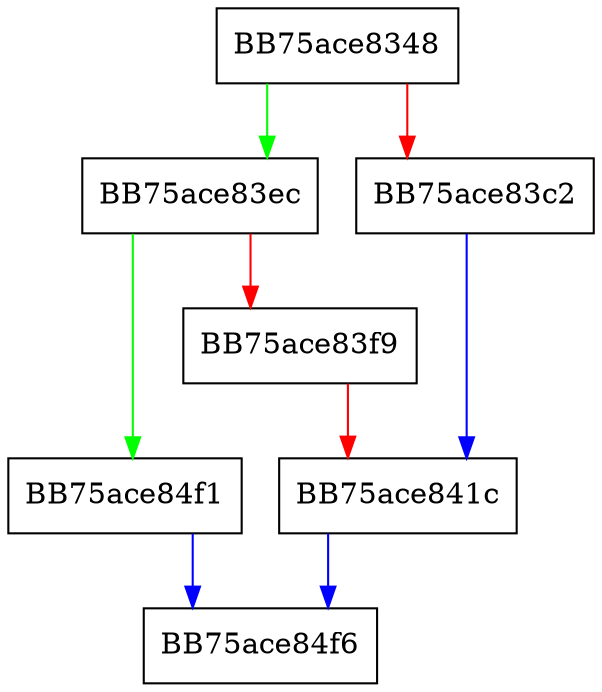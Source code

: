 digraph _dispatch {
  node [shape="box"];
  graph [splines=ortho];
  BB75ace8348 -> BB75ace83ec [color="green"];
  BB75ace8348 -> BB75ace83c2 [color="red"];
  BB75ace83c2 -> BB75ace841c [color="blue"];
  BB75ace83ec -> BB75ace84f1 [color="green"];
  BB75ace83ec -> BB75ace83f9 [color="red"];
  BB75ace83f9 -> BB75ace841c [color="red"];
  BB75ace841c -> BB75ace84f6 [color="blue"];
  BB75ace84f1 -> BB75ace84f6 [color="blue"];
}